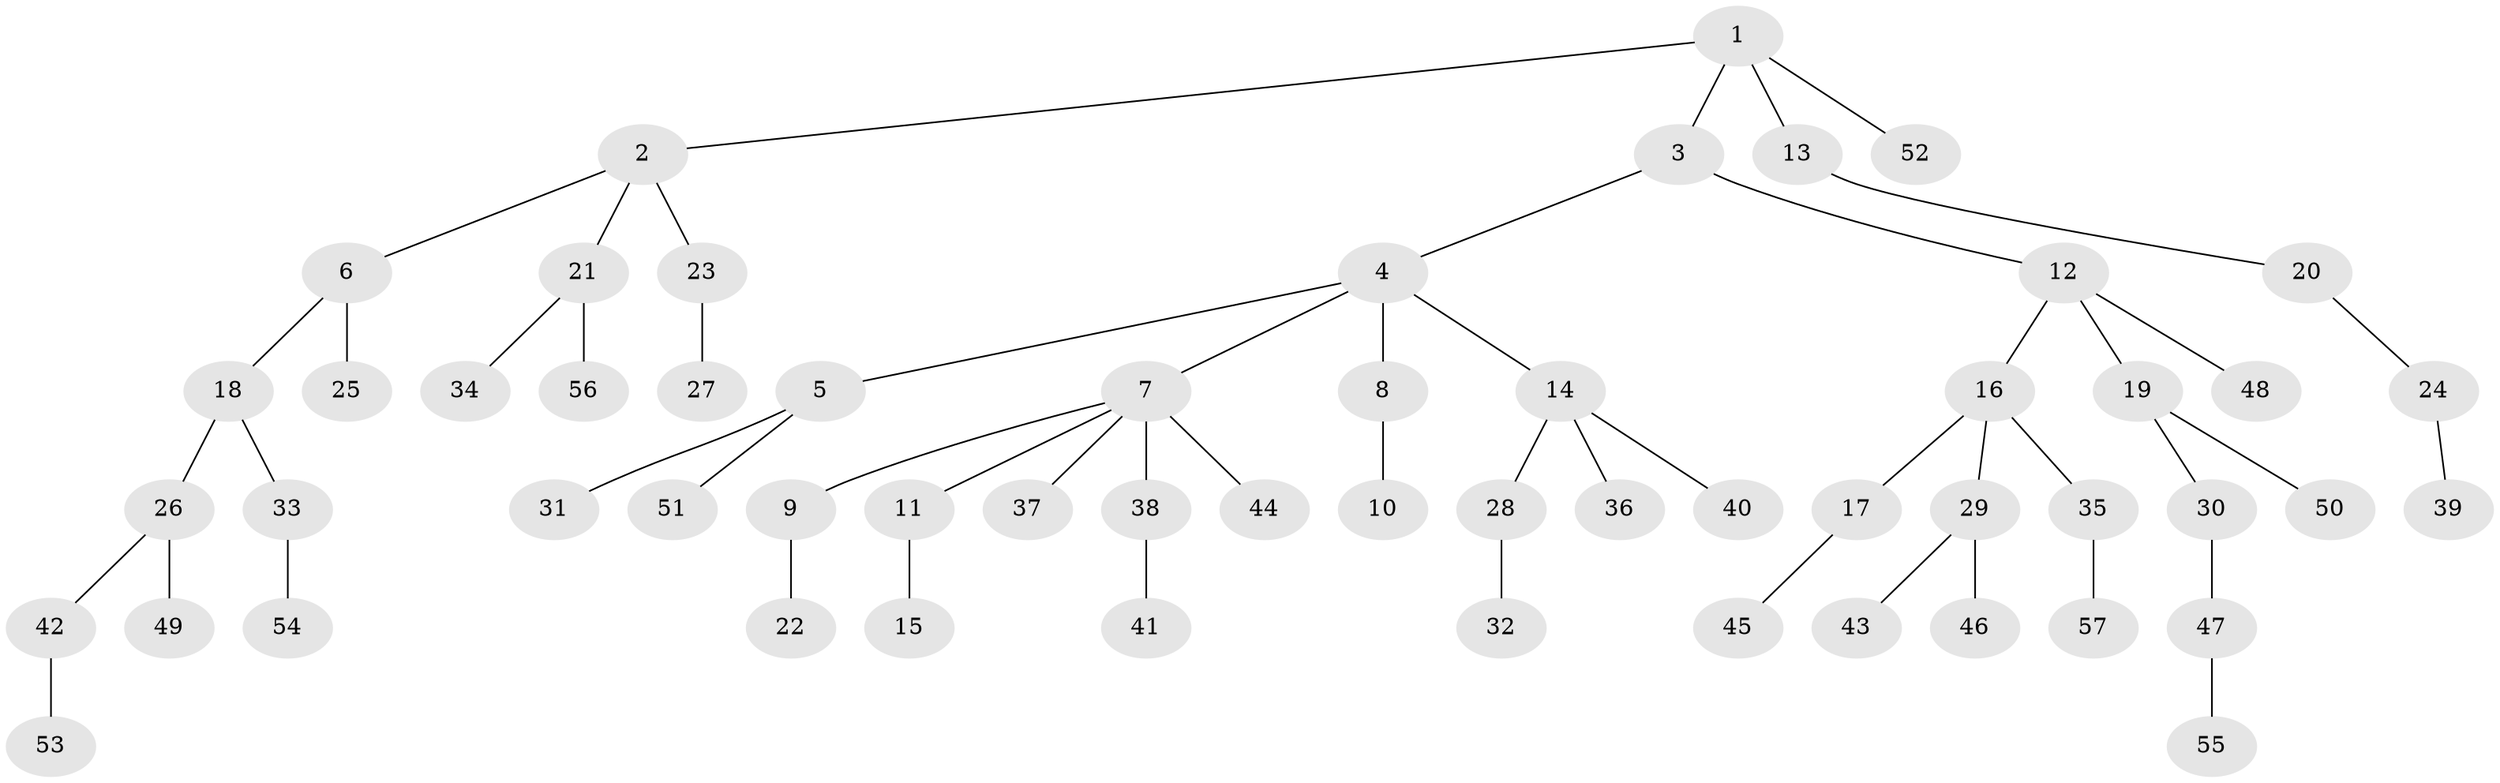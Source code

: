// Generated by graph-tools (version 1.1) at 2025/50/03/09/25 03:50:26]
// undirected, 57 vertices, 56 edges
graph export_dot {
graph [start="1"]
  node [color=gray90,style=filled];
  1;
  2;
  3;
  4;
  5;
  6;
  7;
  8;
  9;
  10;
  11;
  12;
  13;
  14;
  15;
  16;
  17;
  18;
  19;
  20;
  21;
  22;
  23;
  24;
  25;
  26;
  27;
  28;
  29;
  30;
  31;
  32;
  33;
  34;
  35;
  36;
  37;
  38;
  39;
  40;
  41;
  42;
  43;
  44;
  45;
  46;
  47;
  48;
  49;
  50;
  51;
  52;
  53;
  54;
  55;
  56;
  57;
  1 -- 2;
  1 -- 3;
  1 -- 13;
  1 -- 52;
  2 -- 6;
  2 -- 21;
  2 -- 23;
  3 -- 4;
  3 -- 12;
  4 -- 5;
  4 -- 7;
  4 -- 8;
  4 -- 14;
  5 -- 31;
  5 -- 51;
  6 -- 18;
  6 -- 25;
  7 -- 9;
  7 -- 11;
  7 -- 37;
  7 -- 38;
  7 -- 44;
  8 -- 10;
  9 -- 22;
  11 -- 15;
  12 -- 16;
  12 -- 19;
  12 -- 48;
  13 -- 20;
  14 -- 28;
  14 -- 36;
  14 -- 40;
  16 -- 17;
  16 -- 29;
  16 -- 35;
  17 -- 45;
  18 -- 26;
  18 -- 33;
  19 -- 30;
  19 -- 50;
  20 -- 24;
  21 -- 34;
  21 -- 56;
  23 -- 27;
  24 -- 39;
  26 -- 42;
  26 -- 49;
  28 -- 32;
  29 -- 43;
  29 -- 46;
  30 -- 47;
  33 -- 54;
  35 -- 57;
  38 -- 41;
  42 -- 53;
  47 -- 55;
}
